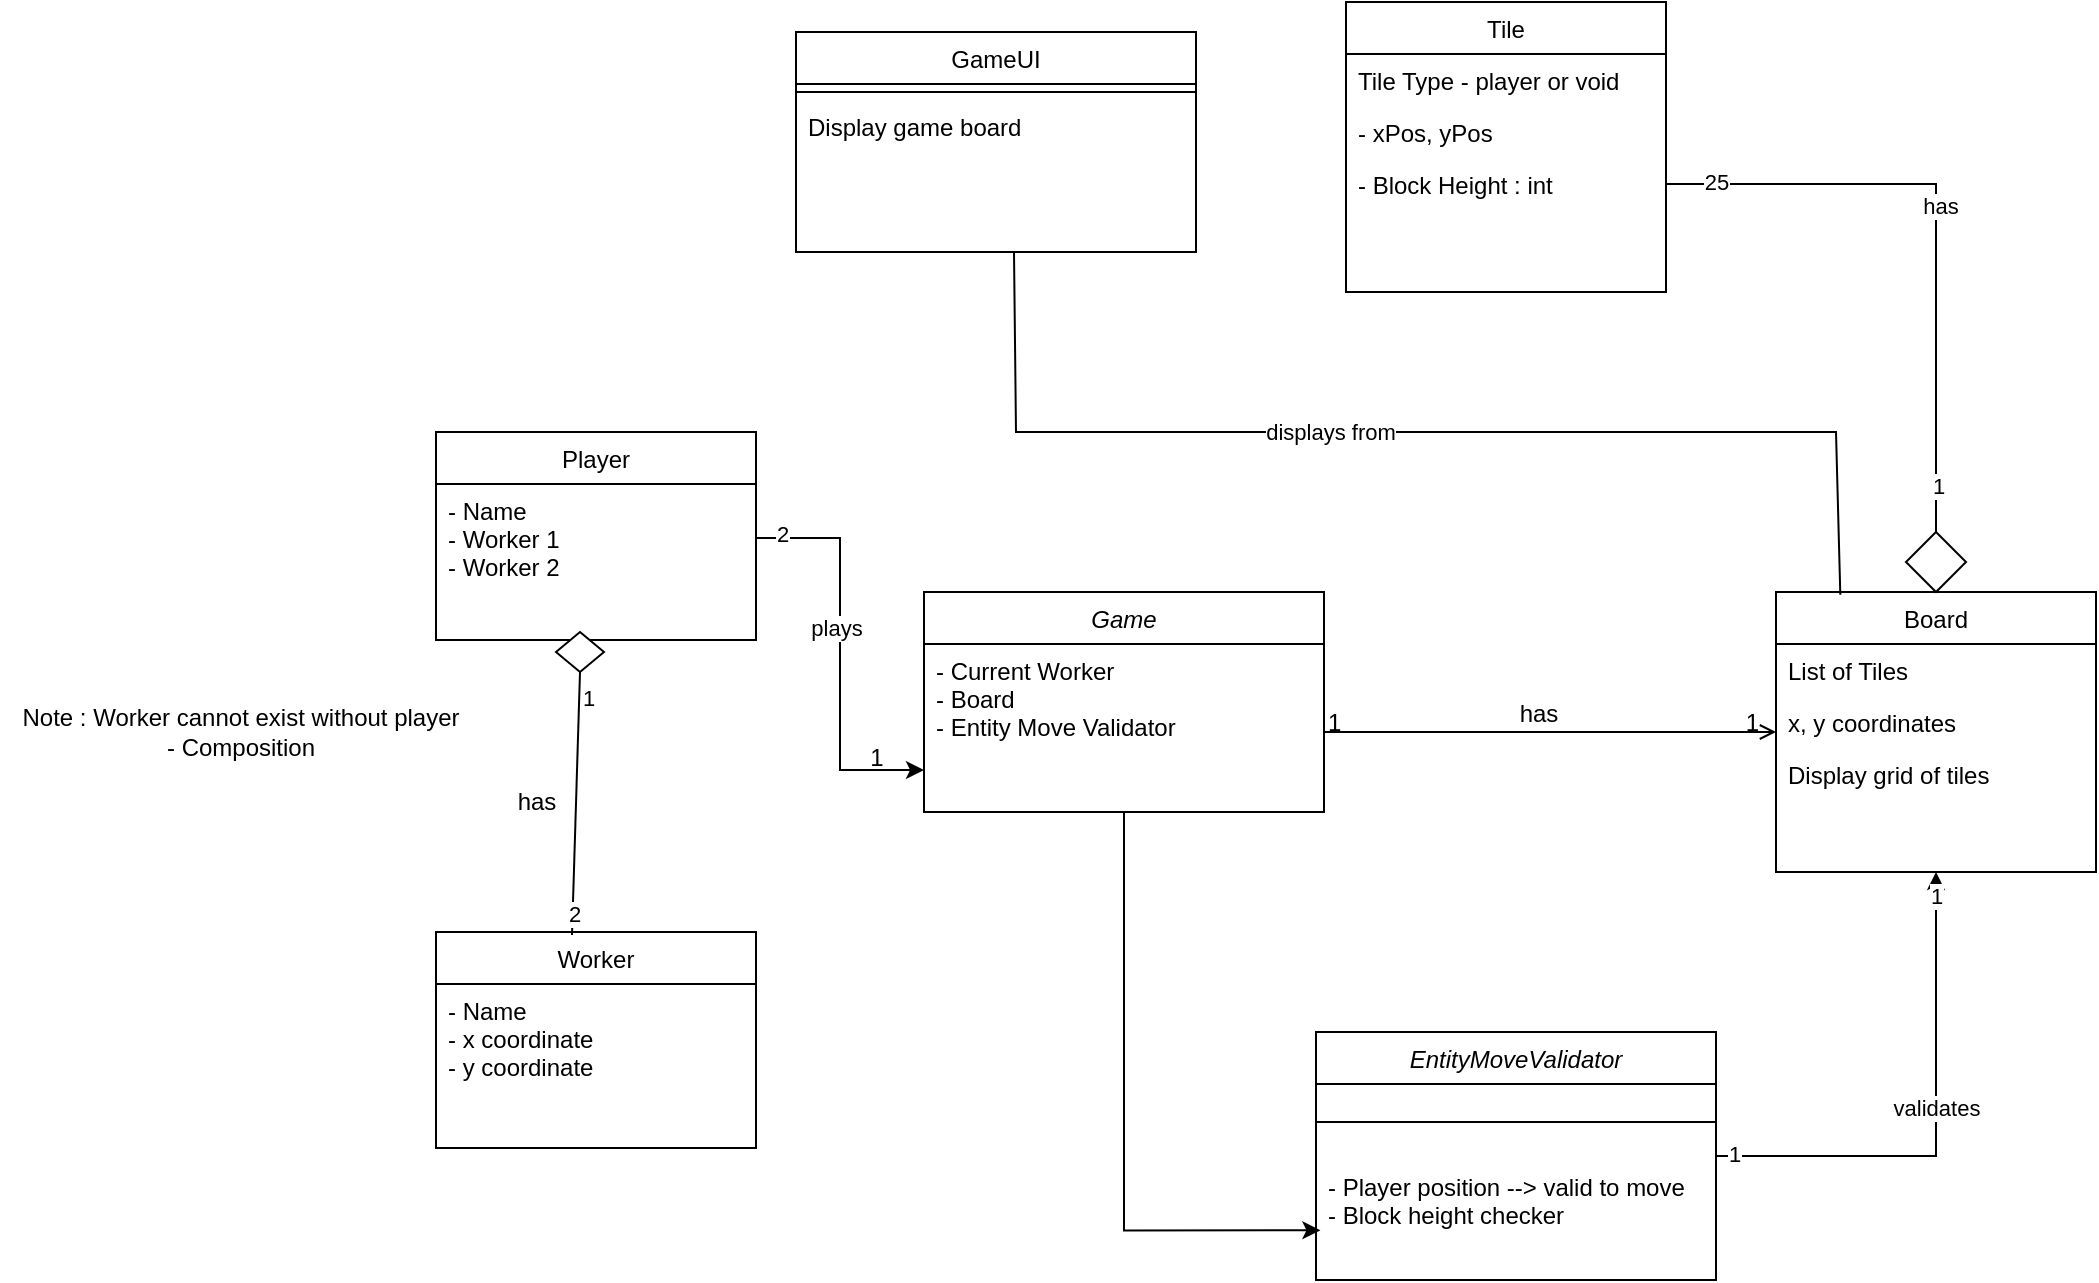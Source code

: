 <mxfile version="22.0.8" type="github">
  <diagram id="C5RBs43oDa-KdzZeNtuy" name="Page-1">
    <mxGraphModel dx="2501" dy="1938" grid="1" gridSize="10" guides="0" tooltips="1" connect="1" arrows="0" fold="1" page="1" pageScale="1" pageWidth="827" pageHeight="1169" math="0" shadow="0">
      <root>
        <mxCell id="WIyWlLk6GJQsqaUBKTNV-0" />
        <mxCell id="WIyWlLk6GJQsqaUBKTNV-1" parent="WIyWlLk6GJQsqaUBKTNV-0" />
        <mxCell id="zkfFHV4jXpPFQw0GAbJ--0" value="Game" style="swimlane;fontStyle=2;align=center;verticalAlign=top;childLayout=stackLayout;horizontal=1;startSize=26;horizontalStack=0;resizeParent=1;resizeLast=0;collapsible=1;marginBottom=0;rounded=0;shadow=0;strokeWidth=1;" parent="WIyWlLk6GJQsqaUBKTNV-1" vertex="1">
          <mxGeometry x="214" y="120" width="200" height="110" as="geometry">
            <mxRectangle x="230" y="140" width="160" height="26" as="alternateBounds" />
          </mxGeometry>
        </mxCell>
        <mxCell id="zkfFHV4jXpPFQw0GAbJ--2" value="- Current Worker &#xa;- Board&#xa;- Entity Move Validator&#xa;&#xa;" style="text;align=left;verticalAlign=top;spacingLeft=4;spacingRight=4;overflow=hidden;rotatable=0;points=[[0,0.5],[1,0.5]];portConstraint=eastwest;rounded=0;shadow=0;html=0;" parent="zkfFHV4jXpPFQw0GAbJ--0" vertex="1">
          <mxGeometry y="26" width="200" height="84" as="geometry" />
        </mxCell>
        <mxCell id="zkfFHV4jXpPFQw0GAbJ--6" value="Player" style="swimlane;fontStyle=0;align=center;verticalAlign=top;childLayout=stackLayout;horizontal=1;startSize=26;horizontalStack=0;resizeParent=1;resizeLast=0;collapsible=1;marginBottom=0;rounded=0;shadow=0;strokeWidth=1;" parent="WIyWlLk6GJQsqaUBKTNV-1" vertex="1">
          <mxGeometry x="-30" y="40" width="160" height="104" as="geometry">
            <mxRectangle x="130" y="380" width="160" height="26" as="alternateBounds" />
          </mxGeometry>
        </mxCell>
        <mxCell id="zkfFHV4jXpPFQw0GAbJ--8" value="- Name&#xa;- Worker 1&#xa;- Worker 2&#xa;" style="text;align=left;verticalAlign=top;spacingLeft=4;spacingRight=4;overflow=hidden;rotatable=0;points=[[0,0.5],[1,0.5]];portConstraint=eastwest;rounded=0;shadow=0;html=0;" parent="zkfFHV4jXpPFQw0GAbJ--6" vertex="1">
          <mxGeometry y="26" width="160" height="54" as="geometry" />
        </mxCell>
        <mxCell id="zkfFHV4jXpPFQw0GAbJ--13" value="Worker" style="swimlane;fontStyle=0;align=center;verticalAlign=top;childLayout=stackLayout;horizontal=1;startSize=26;horizontalStack=0;resizeParent=1;resizeLast=0;collapsible=1;marginBottom=0;rounded=0;shadow=0;strokeWidth=1;" parent="WIyWlLk6GJQsqaUBKTNV-1" vertex="1">
          <mxGeometry x="-30" y="290" width="160" height="108" as="geometry">
            <mxRectangle x="340" y="380" width="170" height="26" as="alternateBounds" />
          </mxGeometry>
        </mxCell>
        <mxCell id="zkfFHV4jXpPFQw0GAbJ--14" value="- Name&#xa;- x coordinate&#xa;- y coordinate&#xa;" style="text;align=left;verticalAlign=top;spacingLeft=4;spacingRight=4;overflow=hidden;rotatable=0;points=[[0,0.5],[1,0.5]];portConstraint=eastwest;" parent="zkfFHV4jXpPFQw0GAbJ--13" vertex="1">
          <mxGeometry y="26" width="160" height="74" as="geometry" />
        </mxCell>
        <mxCell id="zkfFHV4jXpPFQw0GAbJ--17" value="Board" style="swimlane;fontStyle=0;align=center;verticalAlign=top;childLayout=stackLayout;horizontal=1;startSize=26;horizontalStack=0;resizeParent=1;resizeLast=0;collapsible=1;marginBottom=0;rounded=0;shadow=0;strokeWidth=1;" parent="WIyWlLk6GJQsqaUBKTNV-1" vertex="1">
          <mxGeometry x="640" y="120" width="160" height="140" as="geometry">
            <mxRectangle x="550" y="140" width="160" height="26" as="alternateBounds" />
          </mxGeometry>
        </mxCell>
        <mxCell id="zkfFHV4jXpPFQw0GAbJ--18" value="List of Tiles" style="text;align=left;verticalAlign=top;spacingLeft=4;spacingRight=4;overflow=hidden;rotatable=0;points=[[0,0.5],[1,0.5]];portConstraint=eastwest;" parent="zkfFHV4jXpPFQw0GAbJ--17" vertex="1">
          <mxGeometry y="26" width="160" height="26" as="geometry" />
        </mxCell>
        <mxCell id="zkfFHV4jXpPFQw0GAbJ--19" value="x, y coordinates" style="text;align=left;verticalAlign=top;spacingLeft=4;spacingRight=4;overflow=hidden;rotatable=0;points=[[0,0.5],[1,0.5]];portConstraint=eastwest;rounded=0;shadow=0;html=0;" parent="zkfFHV4jXpPFQw0GAbJ--17" vertex="1">
          <mxGeometry y="52" width="160" height="26" as="geometry" />
        </mxCell>
        <mxCell id="zkfFHV4jXpPFQw0GAbJ--21" value="Display grid of tiles" style="text;align=left;verticalAlign=top;spacingLeft=4;spacingRight=4;overflow=hidden;rotatable=0;points=[[0,0.5],[1,0.5]];portConstraint=eastwest;rounded=0;shadow=0;html=0;" parent="zkfFHV4jXpPFQw0GAbJ--17" vertex="1">
          <mxGeometry y="78" width="160" height="26" as="geometry" />
        </mxCell>
        <mxCell id="zkfFHV4jXpPFQw0GAbJ--26" value="" style="endArrow=open;shadow=0;strokeWidth=1;rounded=0;endFill=1;edgeStyle=elbowEdgeStyle;elbow=vertical;" parent="WIyWlLk6GJQsqaUBKTNV-1" source="zkfFHV4jXpPFQw0GAbJ--0" target="zkfFHV4jXpPFQw0GAbJ--17" edge="1">
          <mxGeometry x="0.5" y="41" relative="1" as="geometry">
            <mxPoint x="380" y="192" as="sourcePoint" />
            <mxPoint x="540" y="192" as="targetPoint" />
            <mxPoint x="-40" y="32" as="offset" />
            <Array as="points">
              <mxPoint x="530" y="190" />
              <mxPoint x="530" y="270" />
              <mxPoint x="590" y="240" />
            </Array>
          </mxGeometry>
        </mxCell>
        <mxCell id="zkfFHV4jXpPFQw0GAbJ--27" value="1" style="resizable=0;align=left;verticalAlign=bottom;labelBackgroundColor=none;fontSize=12;" parent="zkfFHV4jXpPFQw0GAbJ--26" connectable="0" vertex="1">
          <mxGeometry x="-1" relative="1" as="geometry">
            <mxPoint y="4" as="offset" />
          </mxGeometry>
        </mxCell>
        <mxCell id="zkfFHV4jXpPFQw0GAbJ--28" value="1" style="resizable=0;align=right;verticalAlign=bottom;labelBackgroundColor=none;fontSize=12;" parent="zkfFHV4jXpPFQw0GAbJ--26" connectable="0" vertex="1">
          <mxGeometry x="1" relative="1" as="geometry">
            <mxPoint x="-7" y="4" as="offset" />
          </mxGeometry>
        </mxCell>
        <mxCell id="zkfFHV4jXpPFQw0GAbJ--29" value="has" style="text;html=1;resizable=0;points=[];;align=center;verticalAlign=middle;labelBackgroundColor=none;rounded=0;shadow=0;strokeWidth=1;fontSize=12;" parent="zkfFHV4jXpPFQw0GAbJ--26" vertex="1" connectable="0">
          <mxGeometry x="0.5" y="49" relative="1" as="geometry">
            <mxPoint x="-63" y="40" as="offset" />
          </mxGeometry>
        </mxCell>
        <mxCell id="e3068yJj9zxXBWqSFCzM-7" value="" style="endArrow=none;html=1;rounded=0;exitX=0.425;exitY=0.014;exitDx=0;exitDy=0;exitPerimeter=0;entryX=0.5;entryY=1;entryDx=0;entryDy=0;" parent="WIyWlLk6GJQsqaUBKTNV-1" source="zkfFHV4jXpPFQw0GAbJ--13" target="Ou4DlolVBe_6IBMZqhsY-8" edge="1">
          <mxGeometry width="50" height="50" relative="1" as="geometry">
            <mxPoint x="-50" y="368" as="sourcePoint" />
            <mxPoint y="318" as="targetPoint" />
          </mxGeometry>
        </mxCell>
        <mxCell id="Ou4DlolVBe_6IBMZqhsY-0" value="2" style="edgeLabel;html=1;align=center;verticalAlign=middle;resizable=0;points=[];" parent="e3068yJj9zxXBWqSFCzM-7" vertex="1" connectable="0">
          <mxGeometry x="-0.837" relative="1" as="geometry">
            <mxPoint as="offset" />
          </mxGeometry>
        </mxCell>
        <mxCell id="Ou4DlolVBe_6IBMZqhsY-1" value="1" style="edgeLabel;html=1;align=center;verticalAlign=middle;resizable=0;points=[];" parent="e3068yJj9zxXBWqSFCzM-7" vertex="1" connectable="0">
          <mxGeometry x="0.808" y="-4" relative="1" as="geometry">
            <mxPoint as="offset" />
          </mxGeometry>
        </mxCell>
        <mxCell id="e3068yJj9zxXBWqSFCzM-11" value="has" style="text;html=1;align=center;verticalAlign=middle;resizable=0;points=[];autosize=1;strokeColor=none;fillColor=none;" parent="WIyWlLk6GJQsqaUBKTNV-1" vertex="1">
          <mxGeometry y="210" width="40" height="30" as="geometry" />
        </mxCell>
        <mxCell id="e3068yJj9zxXBWqSFCzM-12" value="&lt;div&gt;Note : Worker cannot exist without player&lt;/div&gt;&lt;div&gt;- Composition&lt;/div&gt;" style="text;html=1;align=center;verticalAlign=middle;resizable=0;points=[];autosize=1;strokeColor=none;fillColor=none;" parent="WIyWlLk6GJQsqaUBKTNV-1" vertex="1">
          <mxGeometry x="-248" y="170" width="240" height="40" as="geometry" />
        </mxCell>
        <mxCell id="e3068yJj9zxXBWqSFCzM-22" style="edgeStyle=orthogonalEdgeStyle;rounded=0;orthogonalLoop=1;jettySize=auto;html=1;entryX=0;entryY=0.75;entryDx=0;entryDy=0;entryPerimeter=0;" parent="WIyWlLk6GJQsqaUBKTNV-1" source="zkfFHV4jXpPFQw0GAbJ--8" target="zkfFHV4jXpPFQw0GAbJ--2" edge="1">
          <mxGeometry relative="1" as="geometry" />
        </mxCell>
        <mxCell id="e3068yJj9zxXBWqSFCzM-69" value="plays" style="edgeLabel;html=1;align=center;verticalAlign=middle;resizable=0;points=[];" parent="e3068yJj9zxXBWqSFCzM-22" vertex="1" connectable="0">
          <mxGeometry x="-0.128" y="-2" relative="1" as="geometry">
            <mxPoint as="offset" />
          </mxGeometry>
        </mxCell>
        <mxCell id="Ou4DlolVBe_6IBMZqhsY-2" value="2" style="edgeLabel;html=1;align=center;verticalAlign=middle;resizable=0;points=[];" parent="e3068yJj9zxXBWqSFCzM-22" vertex="1" connectable="0">
          <mxGeometry x="-0.869" y="2" relative="1" as="geometry">
            <mxPoint as="offset" />
          </mxGeometry>
        </mxCell>
        <mxCell id="e3068yJj9zxXBWqSFCzM-29" style="edgeStyle=orthogonalEdgeStyle;rounded=0;orthogonalLoop=1;jettySize=auto;html=1;entryX=0.5;entryY=1;entryDx=0;entryDy=0;" parent="WIyWlLk6GJQsqaUBKTNV-1" source="e3068yJj9zxXBWqSFCzM-24" target="zkfFHV4jXpPFQw0GAbJ--17" edge="1">
          <mxGeometry relative="1" as="geometry" />
        </mxCell>
        <mxCell id="e3068yJj9zxXBWqSFCzM-30" value="1" style="edgeLabel;html=1;align=center;verticalAlign=middle;resizable=0;points=[];" parent="e3068yJj9zxXBWqSFCzM-29" vertex="1" connectable="0">
          <mxGeometry x="-0.932" y="1" relative="1" as="geometry">
            <mxPoint as="offset" />
          </mxGeometry>
        </mxCell>
        <mxCell id="e3068yJj9zxXBWqSFCzM-31" value="1" style="edgeLabel;html=1;align=center;verticalAlign=middle;resizable=0;points=[];" parent="e3068yJj9zxXBWqSFCzM-29" vertex="1" connectable="0">
          <mxGeometry x="0.907" relative="1" as="geometry">
            <mxPoint as="offset" />
          </mxGeometry>
        </mxCell>
        <mxCell id="e3068yJj9zxXBWqSFCzM-32" value="validates" style="edgeLabel;html=1;align=center;verticalAlign=middle;resizable=0;points=[];" parent="e3068yJj9zxXBWqSFCzM-29" vertex="1" connectable="0">
          <mxGeometry x="0.062" relative="1" as="geometry">
            <mxPoint as="offset" />
          </mxGeometry>
        </mxCell>
        <mxCell id="e3068yJj9zxXBWqSFCzM-24" value="EntityMoveValidator" style="swimlane;fontStyle=2;align=center;verticalAlign=top;childLayout=stackLayout;horizontal=1;startSize=26;horizontalStack=0;resizeParent=1;resizeLast=0;collapsible=1;marginBottom=0;rounded=0;shadow=0;strokeWidth=1;" parent="WIyWlLk6GJQsqaUBKTNV-1" vertex="1">
          <mxGeometry x="410" y="340" width="200" height="124" as="geometry">
            <mxRectangle x="230" y="140" width="160" height="26" as="alternateBounds" />
          </mxGeometry>
        </mxCell>
        <mxCell id="e3068yJj9zxXBWqSFCzM-26" value="" style="line;html=1;strokeWidth=1;align=left;verticalAlign=middle;spacingTop=-1;spacingLeft=3;spacingRight=3;rotatable=0;labelPosition=right;points=[];portConstraint=eastwest;" parent="e3068yJj9zxXBWqSFCzM-24" vertex="1">
          <mxGeometry y="26" width="200" height="38" as="geometry" />
        </mxCell>
        <mxCell id="e3068yJj9zxXBWqSFCzM-27" value="- Player position --&gt; valid to move&#xa;- Block height checker&#xa;" style="text;align=left;verticalAlign=top;spacingLeft=4;spacingRight=4;overflow=hidden;rotatable=0;points=[[0,0.5],[1,0.5]];portConstraint=eastwest;rounded=0;shadow=0;html=0;" parent="e3068yJj9zxXBWqSFCzM-24" vertex="1">
          <mxGeometry y="64" width="200" height="54" as="geometry" />
        </mxCell>
        <mxCell id="e3068yJj9zxXBWqSFCzM-42" value="Tile" style="swimlane;fontStyle=0;align=center;verticalAlign=top;childLayout=stackLayout;horizontal=1;startSize=26;horizontalStack=0;resizeParent=1;resizeLast=0;collapsible=1;marginBottom=0;rounded=0;shadow=0;strokeWidth=1;" parent="WIyWlLk6GJQsqaUBKTNV-1" vertex="1">
          <mxGeometry x="425" y="-175" width="160" height="145" as="geometry">
            <mxRectangle x="550" y="140" width="160" height="26" as="alternateBounds" />
          </mxGeometry>
        </mxCell>
        <mxCell id="e3068yJj9zxXBWqSFCzM-43" value="Tile Type - player or void" style="text;align=left;verticalAlign=top;spacingLeft=4;spacingRight=4;overflow=hidden;rotatable=0;points=[[0,0.5],[1,0.5]];portConstraint=eastwest;" parent="e3068yJj9zxXBWqSFCzM-42" vertex="1">
          <mxGeometry y="26" width="160" height="26" as="geometry" />
        </mxCell>
        <mxCell id="e3068yJj9zxXBWqSFCzM-44" value="- xPos, yPos " style="text;align=left;verticalAlign=top;spacingLeft=4;spacingRight=4;overflow=hidden;rotatable=0;points=[[0,0.5],[1,0.5]];portConstraint=eastwest;rounded=0;shadow=0;html=0;" parent="e3068yJj9zxXBWqSFCzM-42" vertex="1">
          <mxGeometry y="52" width="160" height="26" as="geometry" />
        </mxCell>
        <mxCell id="e3068yJj9zxXBWqSFCzM-45" value="- Block Height : int" style="text;align=left;verticalAlign=top;spacingLeft=4;spacingRight=4;overflow=hidden;rotatable=0;points=[[0,0.5],[1,0.5]];portConstraint=eastwest;rounded=0;shadow=0;html=0;" parent="e3068yJj9zxXBWqSFCzM-42" vertex="1">
          <mxGeometry y="78" width="160" height="26" as="geometry" />
        </mxCell>
        <mxCell id="e3068yJj9zxXBWqSFCzM-52" value="" style="rhombus;whiteSpace=wrap;html=1;" parent="WIyWlLk6GJQsqaUBKTNV-1" vertex="1">
          <mxGeometry x="705" y="90" width="30" height="30" as="geometry" />
        </mxCell>
        <mxCell id="e3068yJj9zxXBWqSFCzM-55" value="" style="endArrow=none;html=1;rounded=0;entryX=1;entryY=0.5;entryDx=0;entryDy=0;" parent="WIyWlLk6GJQsqaUBKTNV-1" target="e3068yJj9zxXBWqSFCzM-45" edge="1">
          <mxGeometry width="50" height="50" relative="1" as="geometry">
            <mxPoint x="720" y="90" as="sourcePoint" />
            <mxPoint x="770" y="40" as="targetPoint" />
            <Array as="points">
              <mxPoint x="720" y="-84" />
            </Array>
          </mxGeometry>
        </mxCell>
        <mxCell id="e3068yJj9zxXBWqSFCzM-56" value="25" style="edgeLabel;html=1;align=center;verticalAlign=middle;resizable=0;points=[];" parent="e3068yJj9zxXBWqSFCzM-55" vertex="1" connectable="0">
          <mxGeometry x="0.841" y="-1" relative="1" as="geometry">
            <mxPoint as="offset" />
          </mxGeometry>
        </mxCell>
        <mxCell id="e3068yJj9zxXBWqSFCzM-57" value="1" style="edgeLabel;html=1;align=center;verticalAlign=middle;resizable=0;points=[];" parent="e3068yJj9zxXBWqSFCzM-55" vertex="1" connectable="0">
          <mxGeometry x="-0.849" y="-1" relative="1" as="geometry">
            <mxPoint as="offset" />
          </mxGeometry>
        </mxCell>
        <mxCell id="e3068yJj9zxXBWqSFCzM-58" value="has" style="edgeLabel;html=1;align=center;verticalAlign=middle;resizable=0;points=[];" parent="e3068yJj9zxXBWqSFCzM-55" vertex="1" connectable="0">
          <mxGeometry x="0.054" y="-2" relative="1" as="geometry">
            <mxPoint as="offset" />
          </mxGeometry>
        </mxCell>
        <mxCell id="e3068yJj9zxXBWqSFCzM-59" value="GameUI" style="swimlane;fontStyle=0;align=center;verticalAlign=top;childLayout=stackLayout;horizontal=1;startSize=26;horizontalStack=0;resizeParent=1;resizeLast=0;collapsible=1;marginBottom=0;rounded=0;shadow=0;strokeWidth=1;" parent="WIyWlLk6GJQsqaUBKTNV-1" vertex="1">
          <mxGeometry x="150" y="-160" width="200" height="110" as="geometry">
            <mxRectangle x="550" y="140" width="160" height="26" as="alternateBounds" />
          </mxGeometry>
        </mxCell>
        <mxCell id="e3068yJj9zxXBWqSFCzM-64" value="" style="line;html=1;strokeWidth=1;align=left;verticalAlign=middle;spacingTop=-1;spacingLeft=3;spacingRight=3;rotatable=0;labelPosition=right;points=[];portConstraint=eastwest;" parent="e3068yJj9zxXBWqSFCzM-59" vertex="1">
          <mxGeometry y="26" width="200" height="8" as="geometry" />
        </mxCell>
        <mxCell id="e3068yJj9zxXBWqSFCzM-65" value="Display game board&#xa;" style="text;align=left;verticalAlign=top;spacingLeft=4;spacingRight=4;overflow=hidden;rotatable=0;points=[[0,0.5],[1,0.5]];portConstraint=eastwest;" parent="e3068yJj9zxXBWqSFCzM-59" vertex="1">
          <mxGeometry y="34" width="200" height="76" as="geometry" />
        </mxCell>
        <mxCell id="e3068yJj9zxXBWqSFCzM-66" value="" style="endArrow=none;html=1;rounded=0;exitX=0.201;exitY=0.01;exitDx=0;exitDy=0;exitPerimeter=0;entryX=0.545;entryY=1;entryDx=0;entryDy=0;entryPerimeter=0;" parent="WIyWlLk6GJQsqaUBKTNV-1" source="zkfFHV4jXpPFQw0GAbJ--17" target="e3068yJj9zxXBWqSFCzM-65" edge="1">
          <mxGeometry width="50" height="50" relative="1" as="geometry">
            <mxPoint x="210" y="50" as="sourcePoint" />
            <mxPoint x="260" as="targetPoint" />
            <Array as="points">
              <mxPoint x="670" y="40" />
              <mxPoint x="260" y="40" />
            </Array>
          </mxGeometry>
        </mxCell>
        <mxCell id="e3068yJj9zxXBWqSFCzM-67" value="displays from" style="edgeLabel;html=1;align=center;verticalAlign=middle;resizable=0;points=[];" parent="e3068yJj9zxXBWqSFCzM-66" vertex="1" connectable="0">
          <mxGeometry x="0.15" relative="1" as="geometry">
            <mxPoint as="offset" />
          </mxGeometry>
        </mxCell>
        <mxCell id="e3068yJj9zxXBWqSFCzM-68" style="edgeStyle=orthogonalEdgeStyle;rounded=0;orthogonalLoop=1;jettySize=auto;html=1;exitX=0.5;exitY=1;exitDx=0;exitDy=0;entryX=0.011;entryY=0.651;entryDx=0;entryDy=0;entryPerimeter=0;" parent="WIyWlLk6GJQsqaUBKTNV-1" source="zkfFHV4jXpPFQw0GAbJ--0" target="e3068yJj9zxXBWqSFCzM-27" edge="1">
          <mxGeometry relative="1" as="geometry" />
        </mxCell>
        <mxCell id="Ou4DlolVBe_6IBMZqhsY-3" value="1" style="text;html=1;align=center;verticalAlign=middle;resizable=0;points=[];autosize=1;strokeColor=none;fillColor=none;" parent="WIyWlLk6GJQsqaUBKTNV-1" vertex="1">
          <mxGeometry x="175" y="188" width="30" height="30" as="geometry" />
        </mxCell>
        <mxCell id="Ou4DlolVBe_6IBMZqhsY-8" value="" style="rhombus;whiteSpace=wrap;html=1;" parent="WIyWlLk6GJQsqaUBKTNV-1" vertex="1">
          <mxGeometry x="30" y="140" width="24" height="20" as="geometry" />
        </mxCell>
      </root>
    </mxGraphModel>
  </diagram>
</mxfile>
